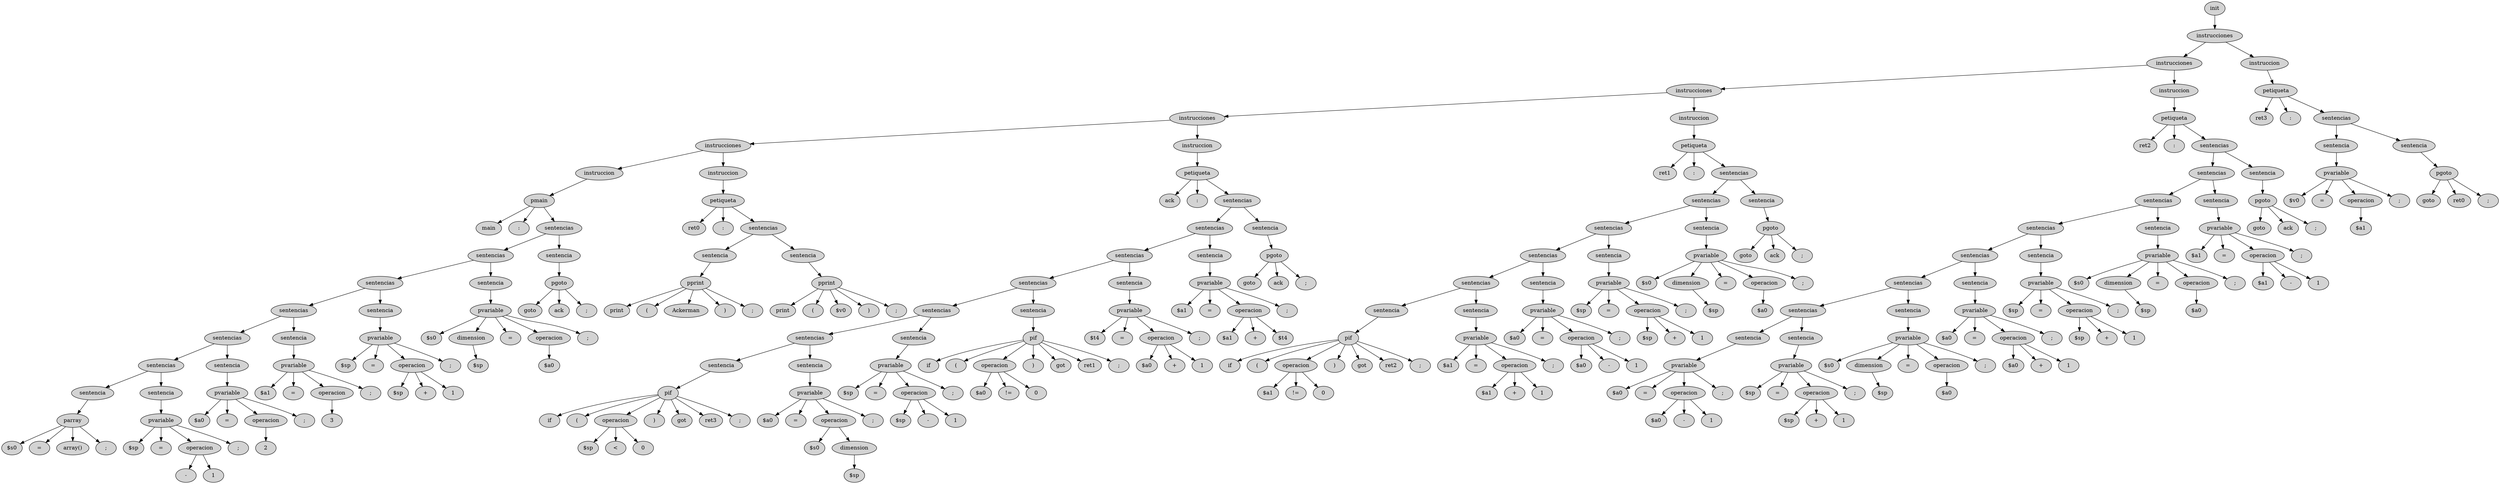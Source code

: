 digraph{ 
319[style = "filled" ; label = "init"] 
318[style = "filled" ; label = "instrucciones"] 
300[style = "filled" ; label = "instrucciones"] 
220[style = "filled" ; label = "instrucciones"] 
157[style = "filled" ; label = "instrucciones"] 
81[style = "filled" ; label = "instrucciones"] 
61[style = "filled" ; label = "instruccion"] 
58[style = "filled" ; label = "pmain"] 
59[style = "filled" ; label = "main"] 
60[style = "filled" ; label = ":"] 
57[style = "filled" ; label = "sentencias"] 
51[style = "filled" ; label = "sentencias"] 
41[style = "filled" ; label = "sentencias"] 
31[style = "filled" ; label = "sentencias"] 
23[style = "filled" ; label = "sentencias"] 
15[style = "filled" ; label = "sentencias"] 
6[style = "filled" ; label = "sentencia"] 
1[style = "filled" ; label = "parray"] 
2[style = "filled" ; label = "$s0"] 
3[style = "filled" ; label = "="] 
4[style = "filled" ; label = "array()"] 
5[style = "filled" ; label = ";"] 
14[style = "filled" ; label = "sentencia"] 
10[style = "filled" ; label = "pvariable"] 
11[style = "filled" ; label = "$sp"] 
12[style = "filled" ; label = "="] 
8[style = "filled" ; label = "operacion"] 
9[style = "filled" ; label = "-"] 
7[style = "filled" ; label = "1"] 
13[style = "filled" ; label = ";"] 
22[style = "filled" ; label = "sentencia"] 
18[style = "filled" ; label = "pvariable"] 
19[style = "filled" ; label = "$a0"] 
20[style = "filled" ; label = "="] 
17[style = "filled" ; label = "operacion"] 
16[style = "filled" ; label = "2"] 
21[style = "filled" ; label = ";"] 
30[style = "filled" ; label = "sentencia"] 
26[style = "filled" ; label = "pvariable"] 
27[style = "filled" ; label = "$a1"] 
28[style = "filled" ; label = "="] 
25[style = "filled" ; label = "operacion"] 
24[style = "filled" ; label = "3"] 
29[style = "filled" ; label = ";"] 
40[style = "filled" ; label = "sentencia"] 
36[style = "filled" ; label = "pvariable"] 
37[style = "filled" ; label = "$sp"] 
38[style = "filled" ; label = "="] 
34[style = "filled" ; label = "operacion"] 
32[style = "filled" ; label = "$sp"] 
35[style = "filled" ; label = "+"] 
33[style = "filled" ; label = "1"] 
39[style = "filled" ; label = ";"] 
50[style = "filled" ; label = "sentencia"] 
46[style = "filled" ; label = "pvariable"] 
47[style = "filled" ; label = "$s0"] 
43[style = "filled" ; label = "dimension"] 
42[style = "filled" ; label = "$sp"] 
48[style = "filled" ; label = "="] 
45[style = "filled" ; label = "operacion"] 
44[style = "filled" ; label = "$a0"] 
49[style = "filled" ; label = ";"] 
56[style = "filled" ; label = "sentencia"] 
52[style = "filled" ; label = "pgoto"] 
53[style = "filled" ; label = "goto"] 
54[style = "filled" ; label = "ack"] 
55[style = "filled" ; label = ";"] 
80[style = "filled" ; label = "instruccion"] 
77[style = "filled" ; label = "petiqueta"] 
78[style = "filled" ; label = "ret0"] 
79[style = "filled" ; label = ":"] 
76[style = "filled" ; label = "sentencias"] 
68[style = "filled" ; label = "sentencia"] 
63[style = "filled" ; label = "pprint"] 
64[style = "filled" ; label = "print"] 
65[style = "filled" ; label = "("] 
62[style = "filled" ; label = "Ackerman\n"] 
66[style = "filled" ; label = ")"] 
67[style = "filled" ; label = ";"] 
75[style = "filled" ; label = "sentencia"] 
70[style = "filled" ; label = "pprint"] 
71[style = "filled" ; label = "print"] 
72[style = "filled" ; label = "("] 
69[style = "filled" ; label = "$v0"] 
73[style = "filled" ; label = ")"] 
74[style = "filled" ; label = ";"] 
156[style = "filled" ; label = "instruccion"] 
153[style = "filled" ; label = "petiqueta"] 
154[style = "filled" ; label = "ack"] 
155[style = "filled" ; label = ":"] 
152[style = "filled" ; label = "sentencias"] 
146[style = "filled" ; label = "sentencias"] 
136[style = "filled" ; label = "sentencias"] 
126[style = "filled" ; label = "sentencias"] 
113[style = "filled" ; label = "sentencias"] 
103[style = "filled" ; label = "sentencias"] 
93[style = "filled" ; label = "sentencia"] 
86[style = "filled" ; label = "pif"] 
87[style = "filled" ; label = "if"] 
88[style = "filled" ; label = "("] 
84[style = "filled" ; label = "operacion"] 
82[style = "filled" ; label = "$sp"] 
85[style = "filled" ; label = "<"] 
83[style = "filled" ; label = "0"] 
89[style = "filled" ; label = ")"] 
90[style = "filled" ; label = "got"] 
91[style = "filled" ; label = "ret3"] 
92[style = "filled" ; label = ";"] 
102[style = "filled" ; label = "sentencia"] 
98[style = "filled" ; label = "pvariable"] 
99[style = "filled" ; label = "$a0"] 
100[style = "filled" ; label = "="] 
96[style = "filled" ; label = "operacion"] 
97[style = "filled" ; label = "$s0"] 
95[style = "filled" ; label = "dimension"] 
94[style = "filled" ; label = "$sp"] 
101[style = "filled" ; label = ";"] 
112[style = "filled" ; label = "sentencia"] 
108[style = "filled" ; label = "pvariable"] 
109[style = "filled" ; label = "$sp"] 
110[style = "filled" ; label = "="] 
106[style = "filled" ; label = "operacion"] 
104[style = "filled" ; label = "$sp"] 
107[style = "filled" ; label = "-"] 
105[style = "filled" ; label = "1"] 
111[style = "filled" ; label = ";"] 
125[style = "filled" ; label = "sentencia"] 
118[style = "filled" ; label = "pif"] 
119[style = "filled" ; label = "if"] 
120[style = "filled" ; label = "("] 
116[style = "filled" ; label = "operacion"] 
114[style = "filled" ; label = "$a0"] 
117[style = "filled" ; label = "!="] 
115[style = "filled" ; label = "0"] 
121[style = "filled" ; label = ")"] 
122[style = "filled" ; label = "got"] 
123[style = "filled" ; label = "ret1"] 
124[style = "filled" ; label = ";"] 
135[style = "filled" ; label = "sentencia"] 
131[style = "filled" ; label = "pvariable"] 
132[style = "filled" ; label = "$t4"] 
133[style = "filled" ; label = "="] 
129[style = "filled" ; label = "operacion"] 
127[style = "filled" ; label = "$a0"] 
130[style = "filled" ; label = "+"] 
128[style = "filled" ; label = "1"] 
134[style = "filled" ; label = ";"] 
145[style = "filled" ; label = "sentencia"] 
141[style = "filled" ; label = "pvariable"] 
142[style = "filled" ; label = "$a1"] 
143[style = "filled" ; label = "="] 
139[style = "filled" ; label = "operacion"] 
137[style = "filled" ; label = "$a1"] 
140[style = "filled" ; label = "+"] 
138[style = "filled" ; label = "$t4"] 
144[style = "filled" ; label = ";"] 
151[style = "filled" ; label = "sentencia"] 
147[style = "filled" ; label = "pgoto"] 
148[style = "filled" ; label = "goto"] 
149[style = "filled" ; label = "ack"] 
150[style = "filled" ; label = ";"] 
219[style = "filled" ; label = "instruccion"] 
216[style = "filled" ; label = "petiqueta"] 
217[style = "filled" ; label = "ret1"] 
218[style = "filled" ; label = ":"] 
215[style = "filled" ; label = "sentencias"] 
209[style = "filled" ; label = "sentencias"] 
199[style = "filled" ; label = "sentencias"] 
189[style = "filled" ; label = "sentencias"] 
179[style = "filled" ; label = "sentencias"] 
169[style = "filled" ; label = "sentencia"] 
162[style = "filled" ; label = "pif"] 
163[style = "filled" ; label = "if"] 
164[style = "filled" ; label = "("] 
160[style = "filled" ; label = "operacion"] 
158[style = "filled" ; label = "$a1"] 
161[style = "filled" ; label = "!="] 
159[style = "filled" ; label = "0"] 
165[style = "filled" ; label = ")"] 
166[style = "filled" ; label = "got"] 
167[style = "filled" ; label = "ret2"] 
168[style = "filled" ; label = ";"] 
178[style = "filled" ; label = "sentencia"] 
174[style = "filled" ; label = "pvariable"] 
175[style = "filled" ; label = "$a1"] 
176[style = "filled" ; label = "="] 
172[style = "filled" ; label = "operacion"] 
170[style = "filled" ; label = "$a1"] 
173[style = "filled" ; label = "+"] 
171[style = "filled" ; label = "1"] 
177[style = "filled" ; label = ";"] 
188[style = "filled" ; label = "sentencia"] 
184[style = "filled" ; label = "pvariable"] 
185[style = "filled" ; label = "$a0"] 
186[style = "filled" ; label = "="] 
182[style = "filled" ; label = "operacion"] 
180[style = "filled" ; label = "$a0"] 
183[style = "filled" ; label = "-"] 
181[style = "filled" ; label = "1"] 
187[style = "filled" ; label = ";"] 
198[style = "filled" ; label = "sentencia"] 
194[style = "filled" ; label = "pvariable"] 
195[style = "filled" ; label = "$sp"] 
196[style = "filled" ; label = "="] 
192[style = "filled" ; label = "operacion"] 
190[style = "filled" ; label = "$sp"] 
193[style = "filled" ; label = "+"] 
191[style = "filled" ; label = "1"] 
197[style = "filled" ; label = ";"] 
208[style = "filled" ; label = "sentencia"] 
204[style = "filled" ; label = "pvariable"] 
205[style = "filled" ; label = "$s0"] 
201[style = "filled" ; label = "dimension"] 
200[style = "filled" ; label = "$sp"] 
206[style = "filled" ; label = "="] 
203[style = "filled" ; label = "operacion"] 
202[style = "filled" ; label = "$a0"] 
207[style = "filled" ; label = ";"] 
214[style = "filled" ; label = "sentencia"] 
210[style = "filled" ; label = "pgoto"] 
211[style = "filled" ; label = "goto"] 
212[style = "filled" ; label = "ack"] 
213[style = "filled" ; label = ";"] 
299[style = "filled" ; label = "instruccion"] 
296[style = "filled" ; label = "petiqueta"] 
297[style = "filled" ; label = "ret2"] 
298[style = "filled" ; label = ":"] 
295[style = "filled" ; label = "sentencias"] 
289[style = "filled" ; label = "sentencias"] 
279[style = "filled" ; label = "sentencias"] 
269[style = "filled" ; label = "sentencias"] 
259[style = "filled" ; label = "sentencias"] 
249[style = "filled" ; label = "sentencias"] 
239[style = "filled" ; label = "sentencias"] 
229[style = "filled" ; label = "sentencia"] 
225[style = "filled" ; label = "pvariable"] 
226[style = "filled" ; label = "$a0"] 
227[style = "filled" ; label = "="] 
223[style = "filled" ; label = "operacion"] 
221[style = "filled" ; label = "$a0"] 
224[style = "filled" ; label = "-"] 
222[style = "filled" ; label = "1"] 
228[style = "filled" ; label = ";"] 
238[style = "filled" ; label = "sentencia"] 
234[style = "filled" ; label = "pvariable"] 
235[style = "filled" ; label = "$sp"] 
236[style = "filled" ; label = "="] 
232[style = "filled" ; label = "operacion"] 
230[style = "filled" ; label = "$sp"] 
233[style = "filled" ; label = "+"] 
231[style = "filled" ; label = "1"] 
237[style = "filled" ; label = ";"] 
248[style = "filled" ; label = "sentencia"] 
244[style = "filled" ; label = "pvariable"] 
245[style = "filled" ; label = "$s0"] 
241[style = "filled" ; label = "dimension"] 
240[style = "filled" ; label = "$sp"] 
246[style = "filled" ; label = "="] 
243[style = "filled" ; label = "operacion"] 
242[style = "filled" ; label = "$a0"] 
247[style = "filled" ; label = ";"] 
258[style = "filled" ; label = "sentencia"] 
254[style = "filled" ; label = "pvariable"] 
255[style = "filled" ; label = "$a0"] 
256[style = "filled" ; label = "="] 
252[style = "filled" ; label = "operacion"] 
250[style = "filled" ; label = "$a0"] 
253[style = "filled" ; label = "+"] 
251[style = "filled" ; label = "1"] 
257[style = "filled" ; label = ";"] 
268[style = "filled" ; label = "sentencia"] 
264[style = "filled" ; label = "pvariable"] 
265[style = "filled" ; label = "$sp"] 
266[style = "filled" ; label = "="] 
262[style = "filled" ; label = "operacion"] 
260[style = "filled" ; label = "$sp"] 
263[style = "filled" ; label = "+"] 
261[style = "filled" ; label = "1"] 
267[style = "filled" ; label = ";"] 
278[style = "filled" ; label = "sentencia"] 
274[style = "filled" ; label = "pvariable"] 
275[style = "filled" ; label = "$s0"] 
271[style = "filled" ; label = "dimension"] 
270[style = "filled" ; label = "$sp"] 
276[style = "filled" ; label = "="] 
273[style = "filled" ; label = "operacion"] 
272[style = "filled" ; label = "$a0"] 
277[style = "filled" ; label = ";"] 
288[style = "filled" ; label = "sentencia"] 
284[style = "filled" ; label = "pvariable"] 
285[style = "filled" ; label = "$a1"] 
286[style = "filled" ; label = "="] 
282[style = "filled" ; label = "operacion"] 
280[style = "filled" ; label = "$a1"] 
283[style = "filled" ; label = "-"] 
281[style = "filled" ; label = "1"] 
287[style = "filled" ; label = ";"] 
294[style = "filled" ; label = "sentencia"] 
290[style = "filled" ; label = "pgoto"] 
291[style = "filled" ; label = "goto"] 
292[style = "filled" ; label = "ack"] 
293[style = "filled" ; label = ";"] 
317[style = "filled" ; label = "instruccion"] 
314[style = "filled" ; label = "petiqueta"] 
315[style = "filled" ; label = "ret3"] 
316[style = "filled" ; label = ":"] 
313[style = "filled" ; label = "sentencias"] 
307[style = "filled" ; label = "sentencia"] 
303[style = "filled" ; label = "pvariable"] 
304[style = "filled" ; label = "$v0"] 
305[style = "filled" ; label = "="] 
302[style = "filled" ; label = "operacion"] 
301[style = "filled" ; label = "$a1"] 
306[style = "filled" ; label = ";"] 
312[style = "filled" ; label = "sentencia"] 
308[style = "filled" ; label = "pgoto"] 
309[style = "filled" ; label = "goto"] 
310[style = "filled" ; label = "ret0"] 
311[style = "filled" ; label = ";"] 
319->318;
318->300;
300->220;
220->157;
157->81;
81->61;
61->58;
58->59;
58->60;
58->57;
57->51;
51->41;
41->31;
31->23;
23->15;
15->6;
6->1;
1->2;
1->3;
1->4;
1->5;
15->14;
14->10;
10->11;
10->12;
10->8;
8->9;
8->7;
10->13;
23->22;
22->18;
18->19;
18->20;
18->17;
17->16;
18->21;
31->30;
30->26;
26->27;
26->28;
26->25;
25->24;
26->29;
41->40;
40->36;
36->37;
36->38;
36->34;
34->32;
34->35;
34->33;
36->39;
51->50;
50->46;
46->47;
46->43;
43->42;
46->48;
46->45;
45->44;
46->49;
57->56;
56->52;
52->53;
52->54;
52->55;
81->80;
80->77;
77->78;
77->79;
77->76;
76->68;
68->63;
63->64;
63->65;
63->62;
63->66;
63->67;
76->75;
75->70;
70->71;
70->72;
70->69;
70->73;
70->74;
157->156;
156->153;
153->154;
153->155;
153->152;
152->146;
146->136;
136->126;
126->113;
113->103;
103->93;
93->86;
86->87;
86->88;
86->84;
84->82;
84->85;
84->83;
86->89;
86->90;
86->91;
86->92;
103->102;
102->98;
98->99;
98->100;
98->96;
96->97;
96->95;
95->94;
98->101;
113->112;
112->108;
108->109;
108->110;
108->106;
106->104;
106->107;
106->105;
108->111;
126->125;
125->118;
118->119;
118->120;
118->116;
116->114;
116->117;
116->115;
118->121;
118->122;
118->123;
118->124;
136->135;
135->131;
131->132;
131->133;
131->129;
129->127;
129->130;
129->128;
131->134;
146->145;
145->141;
141->142;
141->143;
141->139;
139->137;
139->140;
139->138;
141->144;
152->151;
151->147;
147->148;
147->149;
147->150;
220->219;
219->216;
216->217;
216->218;
216->215;
215->209;
209->199;
199->189;
189->179;
179->169;
169->162;
162->163;
162->164;
162->160;
160->158;
160->161;
160->159;
162->165;
162->166;
162->167;
162->168;
179->178;
178->174;
174->175;
174->176;
174->172;
172->170;
172->173;
172->171;
174->177;
189->188;
188->184;
184->185;
184->186;
184->182;
182->180;
182->183;
182->181;
184->187;
199->198;
198->194;
194->195;
194->196;
194->192;
192->190;
192->193;
192->191;
194->197;
209->208;
208->204;
204->205;
204->201;
201->200;
204->206;
204->203;
203->202;
204->207;
215->214;
214->210;
210->211;
210->212;
210->213;
300->299;
299->296;
296->297;
296->298;
296->295;
295->289;
289->279;
279->269;
269->259;
259->249;
249->239;
239->229;
229->225;
225->226;
225->227;
225->223;
223->221;
223->224;
223->222;
225->228;
239->238;
238->234;
234->235;
234->236;
234->232;
232->230;
232->233;
232->231;
234->237;
249->248;
248->244;
244->245;
244->241;
241->240;
244->246;
244->243;
243->242;
244->247;
259->258;
258->254;
254->255;
254->256;
254->252;
252->250;
252->253;
252->251;
254->257;
269->268;
268->264;
264->265;
264->266;
264->262;
262->260;
262->263;
262->261;
264->267;
279->278;
278->274;
274->275;
274->271;
271->270;
274->276;
274->273;
273->272;
274->277;
289->288;
288->284;
284->285;
284->286;
284->282;
282->280;
282->283;
282->281;
284->287;
295->294;
294->290;
290->291;
290->292;
290->293;
318->317;
317->314;
314->315;
314->316;
314->313;
313->307;
307->303;
303->304;
303->305;
303->302;
302->301;
303->306;
313->312;
312->308;
308->309;
308->310;
308->311;

}